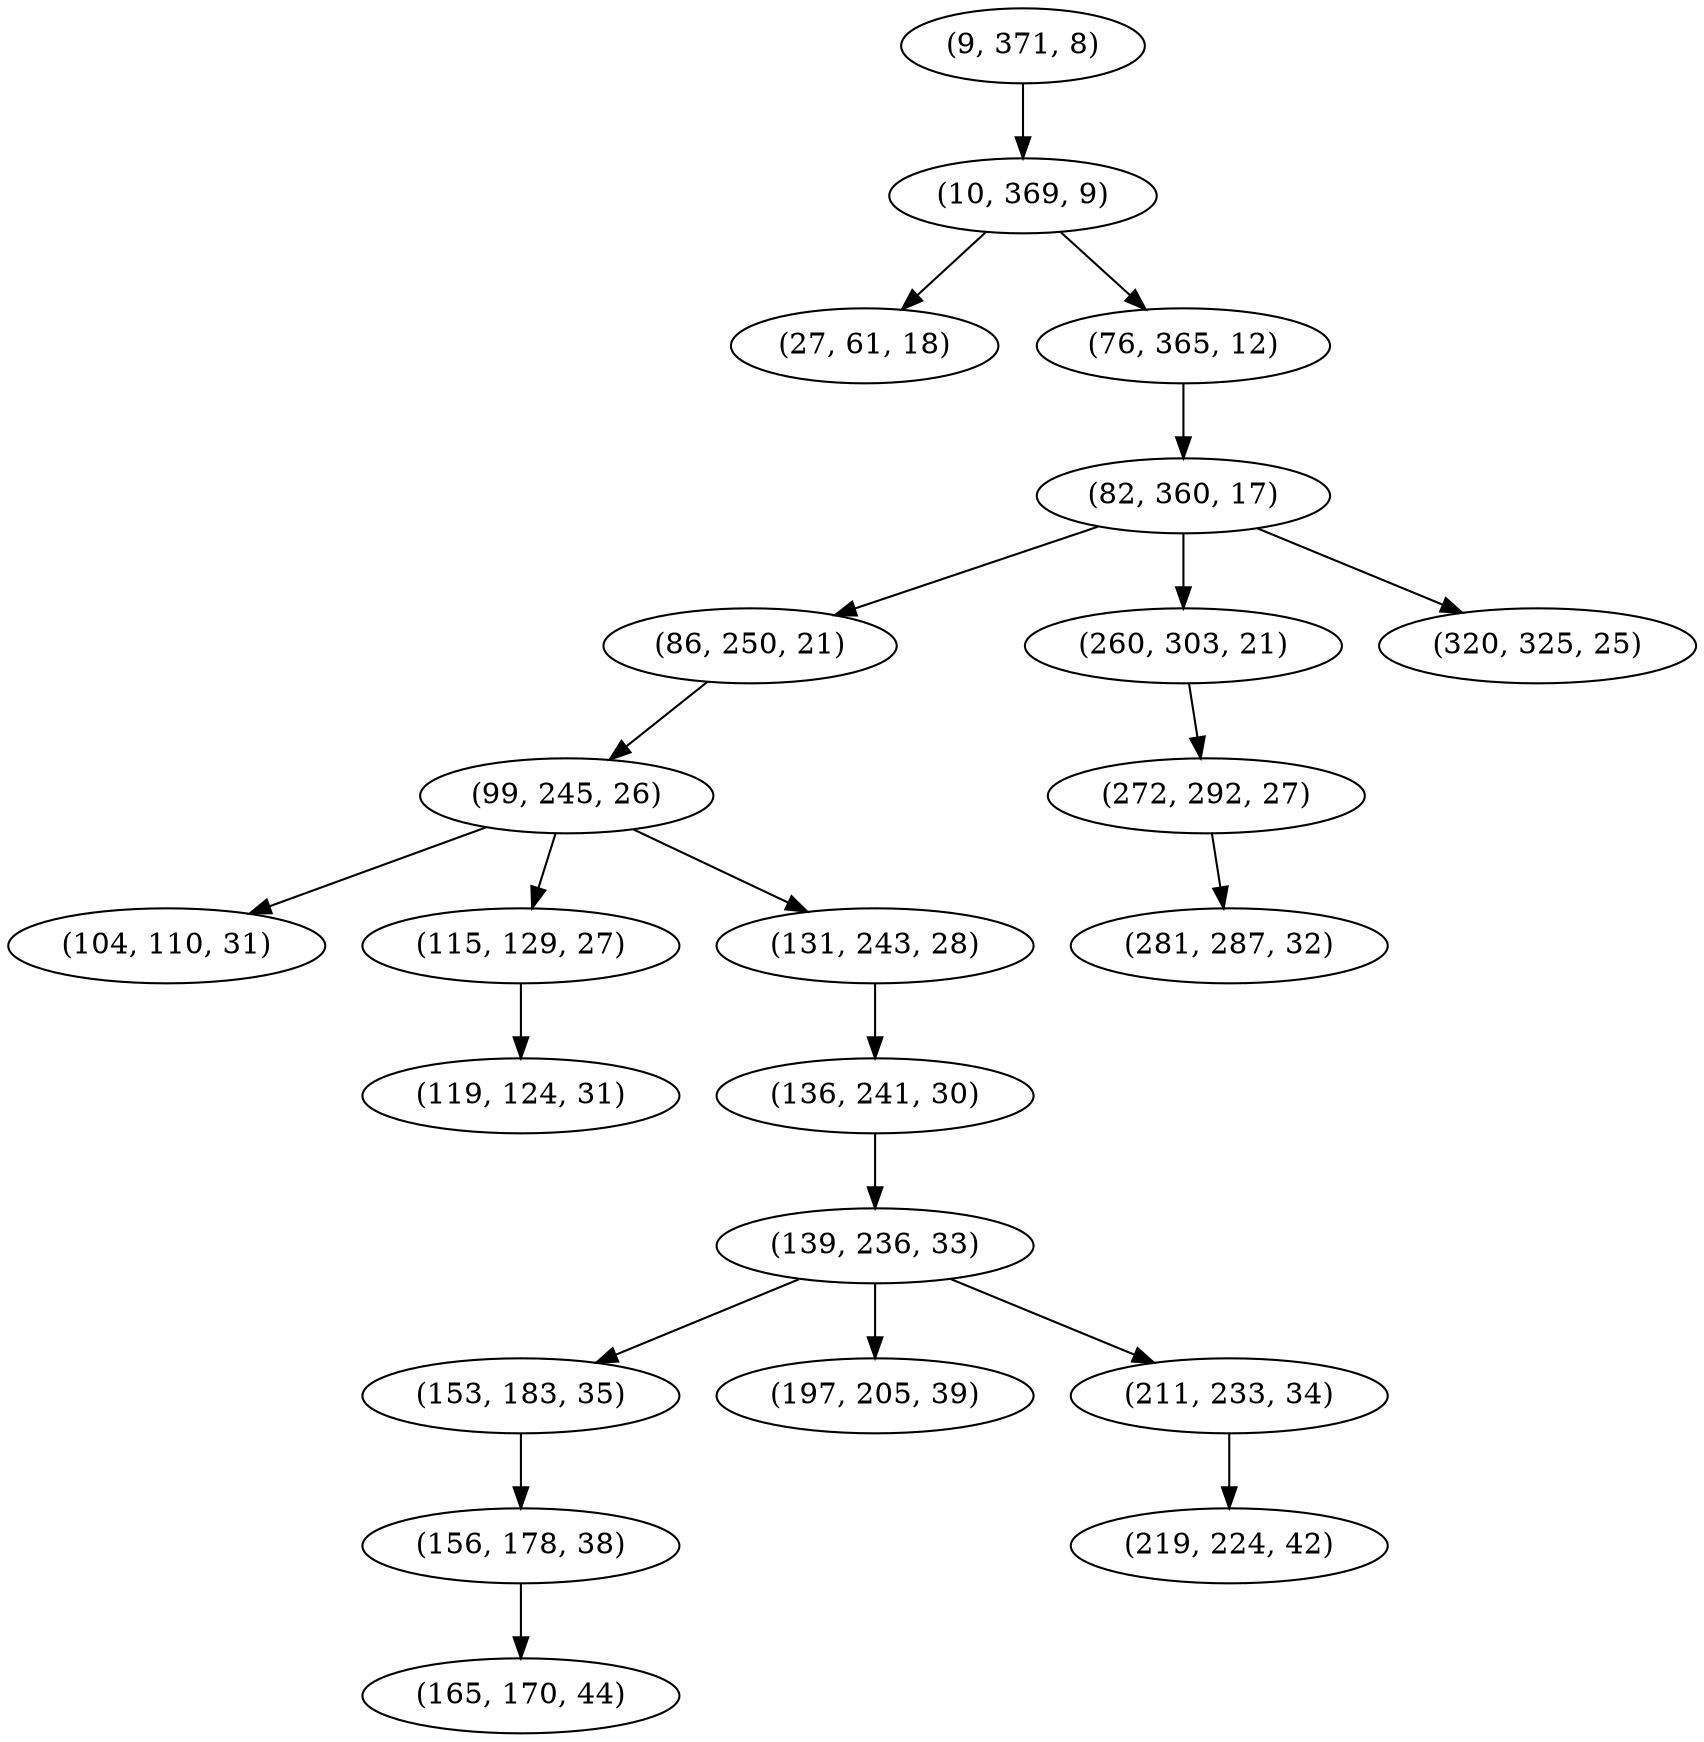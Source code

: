 digraph tree {
    "(9, 371, 8)";
    "(10, 369, 9)";
    "(27, 61, 18)";
    "(76, 365, 12)";
    "(82, 360, 17)";
    "(86, 250, 21)";
    "(99, 245, 26)";
    "(104, 110, 31)";
    "(115, 129, 27)";
    "(119, 124, 31)";
    "(131, 243, 28)";
    "(136, 241, 30)";
    "(139, 236, 33)";
    "(153, 183, 35)";
    "(156, 178, 38)";
    "(165, 170, 44)";
    "(197, 205, 39)";
    "(211, 233, 34)";
    "(219, 224, 42)";
    "(260, 303, 21)";
    "(272, 292, 27)";
    "(281, 287, 32)";
    "(320, 325, 25)";
    "(9, 371, 8)" -> "(10, 369, 9)";
    "(10, 369, 9)" -> "(27, 61, 18)";
    "(10, 369, 9)" -> "(76, 365, 12)";
    "(76, 365, 12)" -> "(82, 360, 17)";
    "(82, 360, 17)" -> "(86, 250, 21)";
    "(82, 360, 17)" -> "(260, 303, 21)";
    "(82, 360, 17)" -> "(320, 325, 25)";
    "(86, 250, 21)" -> "(99, 245, 26)";
    "(99, 245, 26)" -> "(104, 110, 31)";
    "(99, 245, 26)" -> "(115, 129, 27)";
    "(99, 245, 26)" -> "(131, 243, 28)";
    "(115, 129, 27)" -> "(119, 124, 31)";
    "(131, 243, 28)" -> "(136, 241, 30)";
    "(136, 241, 30)" -> "(139, 236, 33)";
    "(139, 236, 33)" -> "(153, 183, 35)";
    "(139, 236, 33)" -> "(197, 205, 39)";
    "(139, 236, 33)" -> "(211, 233, 34)";
    "(153, 183, 35)" -> "(156, 178, 38)";
    "(156, 178, 38)" -> "(165, 170, 44)";
    "(211, 233, 34)" -> "(219, 224, 42)";
    "(260, 303, 21)" -> "(272, 292, 27)";
    "(272, 292, 27)" -> "(281, 287, 32)";
}
